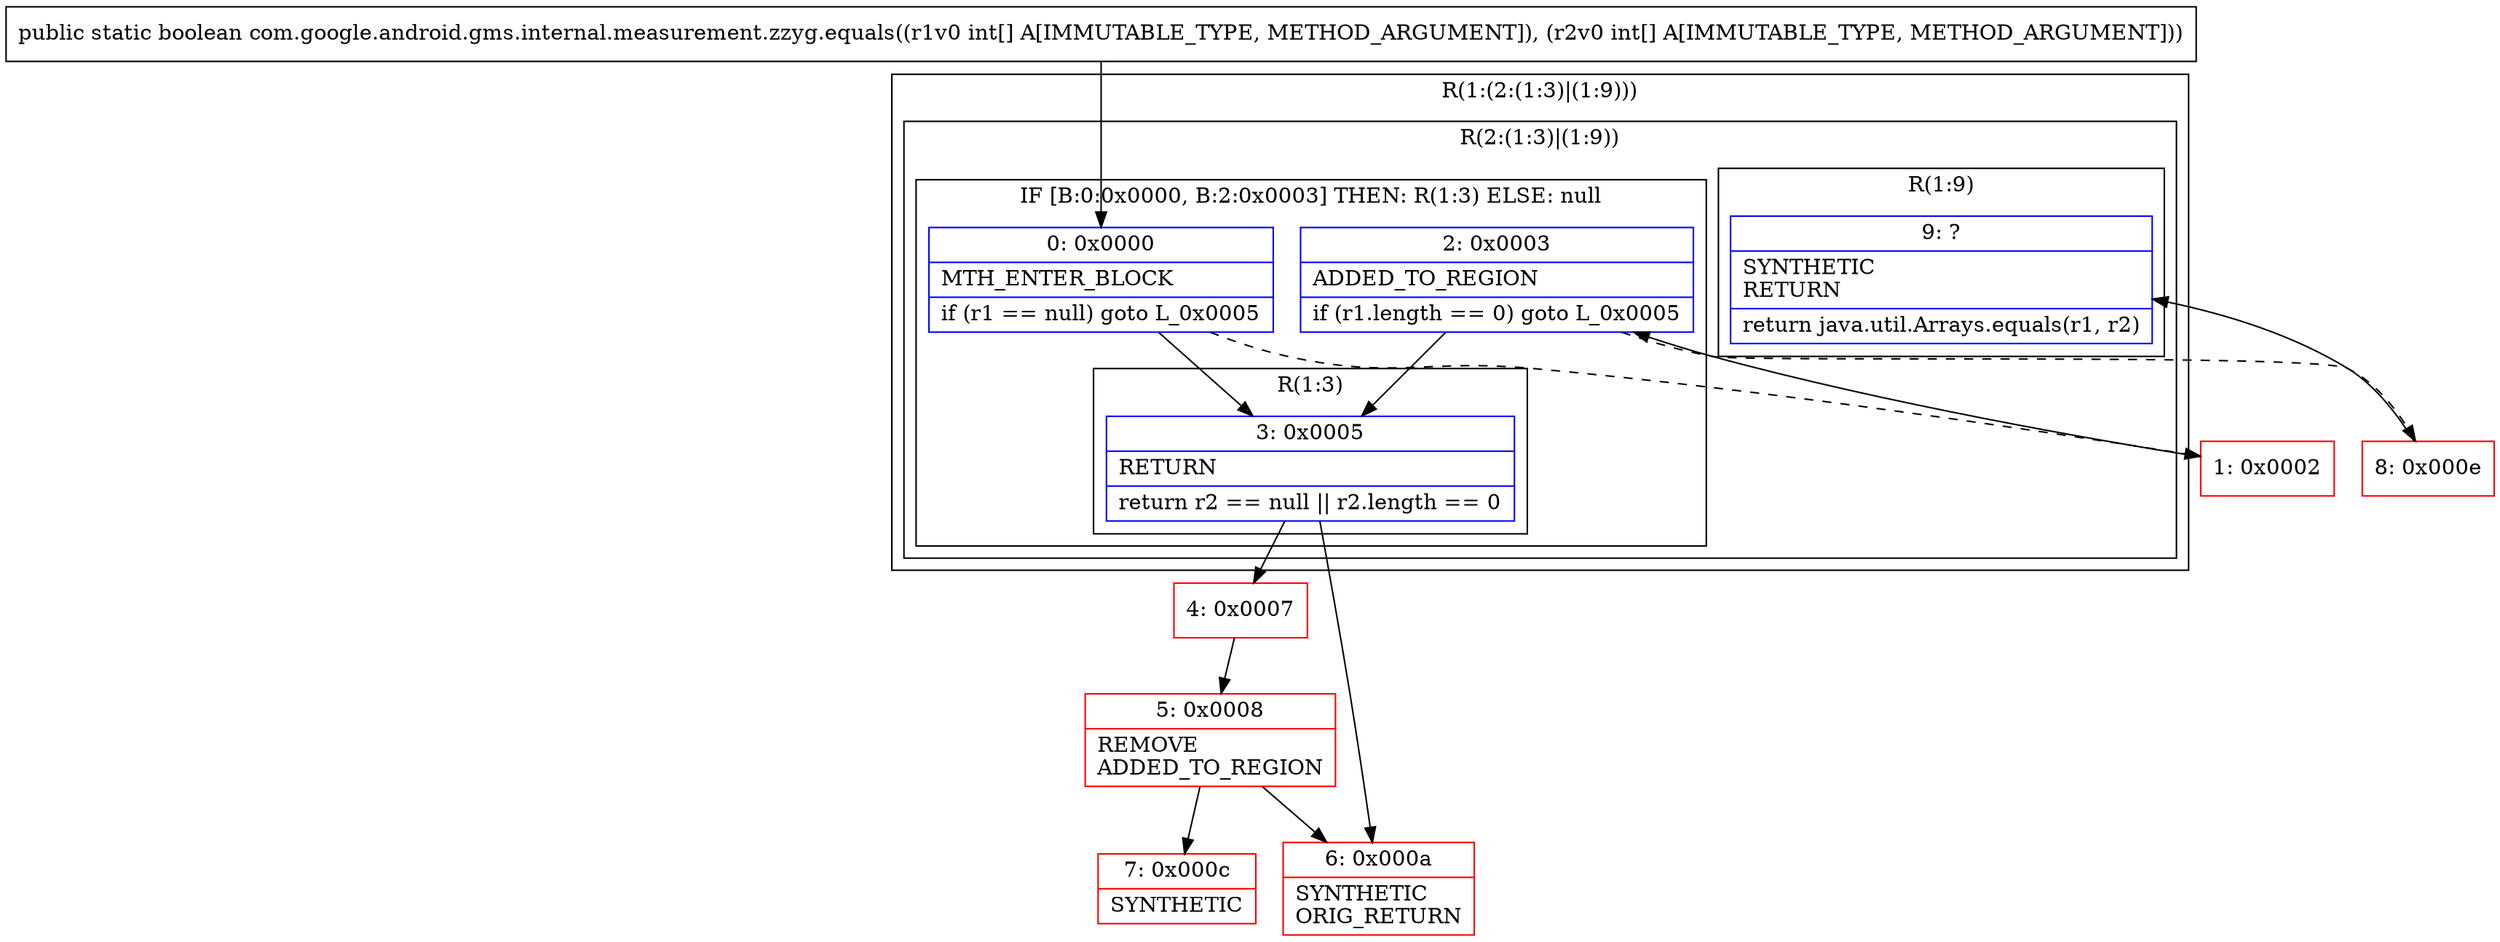 digraph "CFG forcom.google.android.gms.internal.measurement.zzyg.equals([I[I)Z" {
subgraph cluster_Region_1752998680 {
label = "R(1:(2:(1:3)|(1:9)))";
node [shape=record,color=blue];
subgraph cluster_Region_1316525162 {
label = "R(2:(1:3)|(1:9))";
node [shape=record,color=blue];
subgraph cluster_IfRegion_450715943 {
label = "IF [B:0:0x0000, B:2:0x0003] THEN: R(1:3) ELSE: null";
node [shape=record,color=blue];
Node_0 [shape=record,label="{0\:\ 0x0000|MTH_ENTER_BLOCK\l|if (r1 == null) goto L_0x0005\l}"];
Node_2 [shape=record,label="{2\:\ 0x0003|ADDED_TO_REGION\l|if (r1.length == 0) goto L_0x0005\l}"];
subgraph cluster_Region_1665121675 {
label = "R(1:3)";
node [shape=record,color=blue];
Node_3 [shape=record,label="{3\:\ 0x0005|RETURN\l|return r2 == null \|\| r2.length == 0\l}"];
}
}
subgraph cluster_Region_1851176599 {
label = "R(1:9)";
node [shape=record,color=blue];
Node_9 [shape=record,label="{9\:\ ?|SYNTHETIC\lRETURN\l|return java.util.Arrays.equals(r1, r2)\l}"];
}
}
}
Node_1 [shape=record,color=red,label="{1\:\ 0x0002}"];
Node_4 [shape=record,color=red,label="{4\:\ 0x0007}"];
Node_5 [shape=record,color=red,label="{5\:\ 0x0008|REMOVE\lADDED_TO_REGION\l}"];
Node_6 [shape=record,color=red,label="{6\:\ 0x000a|SYNTHETIC\lORIG_RETURN\l}"];
Node_7 [shape=record,color=red,label="{7\:\ 0x000c|SYNTHETIC\l}"];
Node_8 [shape=record,color=red,label="{8\:\ 0x000e}"];
MethodNode[shape=record,label="{public static boolean com.google.android.gms.internal.measurement.zzyg.equals((r1v0 int[] A[IMMUTABLE_TYPE, METHOD_ARGUMENT]), (r2v0 int[] A[IMMUTABLE_TYPE, METHOD_ARGUMENT])) }"];
MethodNode -> Node_0;
Node_0 -> Node_1[style=dashed];
Node_0 -> Node_3;
Node_2 -> Node_3;
Node_2 -> Node_8[style=dashed];
Node_3 -> Node_4;
Node_3 -> Node_6;
Node_1 -> Node_2;
Node_4 -> Node_5;
Node_5 -> Node_6;
Node_5 -> Node_7;
Node_8 -> Node_9;
}


